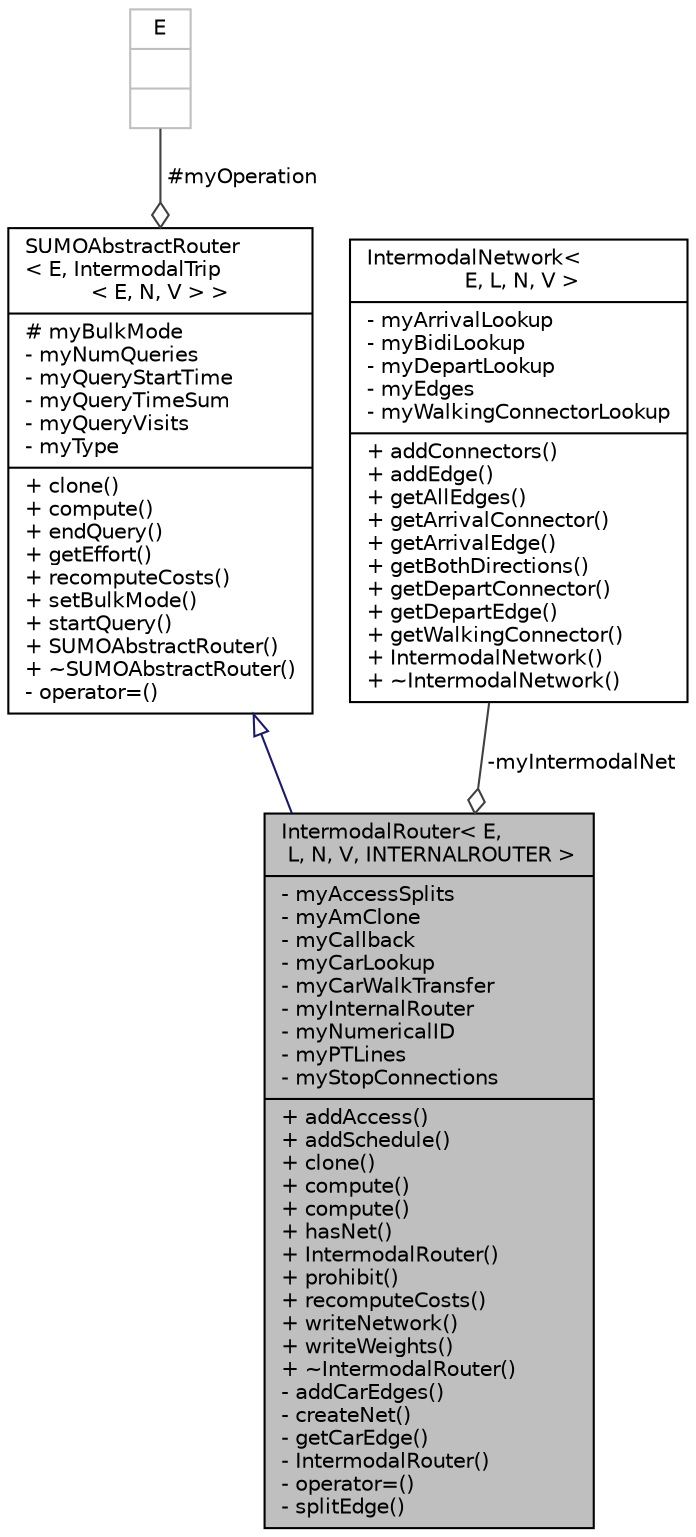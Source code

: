digraph "IntermodalRouter&lt; E, L, N, V, INTERNALROUTER &gt;"
{
  edge [fontname="Helvetica",fontsize="10",labelfontname="Helvetica",labelfontsize="10"];
  node [fontname="Helvetica",fontsize="10",shape=record];
  Node2 [label="{IntermodalRouter\< E,\l L, N, V, INTERNALROUTER \>\n|- myAccessSplits\l- myAmClone\l- myCallback\l- myCarLookup\l- myCarWalkTransfer\l- myInternalRouter\l- myNumericalID\l- myPTLines\l- myStopConnections\l|+ addAccess()\l+ addSchedule()\l+ clone()\l+ compute()\l+ compute()\l+ hasNet()\l+ IntermodalRouter()\l+ prohibit()\l+ recomputeCosts()\l+ writeNetwork()\l+ writeWeights()\l+ ~IntermodalRouter()\l- addCarEdges()\l- createNet()\l- getCarEdge()\l- IntermodalRouter()\l- operator=()\l- splitEdge()\l}",height=0.2,width=0.4,color="black", fillcolor="grey75", style="filled", fontcolor="black"];
  Node3 -> Node2 [dir="back",color="midnightblue",fontsize="10",style="solid",arrowtail="onormal",fontname="Helvetica"];
  Node3 [label="{SUMOAbstractRouter\l\< E, IntermodalTrip\l\< E, N, V \> \>\n|# myBulkMode\l- myNumQueries\l- myQueryStartTime\l- myQueryTimeSum\l- myQueryVisits\l- myType\l|+ clone()\l+ compute()\l+ endQuery()\l+ getEffort()\l+ recomputeCosts()\l+ setBulkMode()\l+ startQuery()\l+ SUMOAbstractRouter()\l+ ~SUMOAbstractRouter()\l- operator=()\l}",height=0.2,width=0.4,color="black", fillcolor="white", style="filled",URL="$d2/d23/class_s_u_m_o_abstract_router.html"];
  Node4 -> Node3 [color="grey25",fontsize="10",style="solid",label=" #myOperation" ,arrowhead="odiamond",fontname="Helvetica"];
  Node4 [label="{E\n||}",height=0.2,width=0.4,color="grey75", fillcolor="white", style="filled"];
  Node5 -> Node2 [color="grey25",fontsize="10",style="solid",label=" -myIntermodalNet" ,arrowhead="odiamond",fontname="Helvetica"];
  Node5 [label="{IntermodalNetwork\<\l E, L, N, V \>\n|- myArrivalLookup\l- myBidiLookup\l- myDepartLookup\l- myEdges\l- myWalkingConnectorLookup\l|+ addConnectors()\l+ addEdge()\l+ getAllEdges()\l+ getArrivalConnector()\l+ getArrivalEdge()\l+ getBothDirections()\l+ getDepartConnector()\l+ getDepartEdge()\l+ getWalkingConnector()\l+ IntermodalNetwork()\l+ ~IntermodalNetwork()\l}",height=0.2,width=0.4,color="black", fillcolor="white", style="filled",URL="$d0/d7a/class_intermodal_network.html",tooltip="the intermodal network storing edges, connections and the mappings to the \"real\" edges ..."];
}
